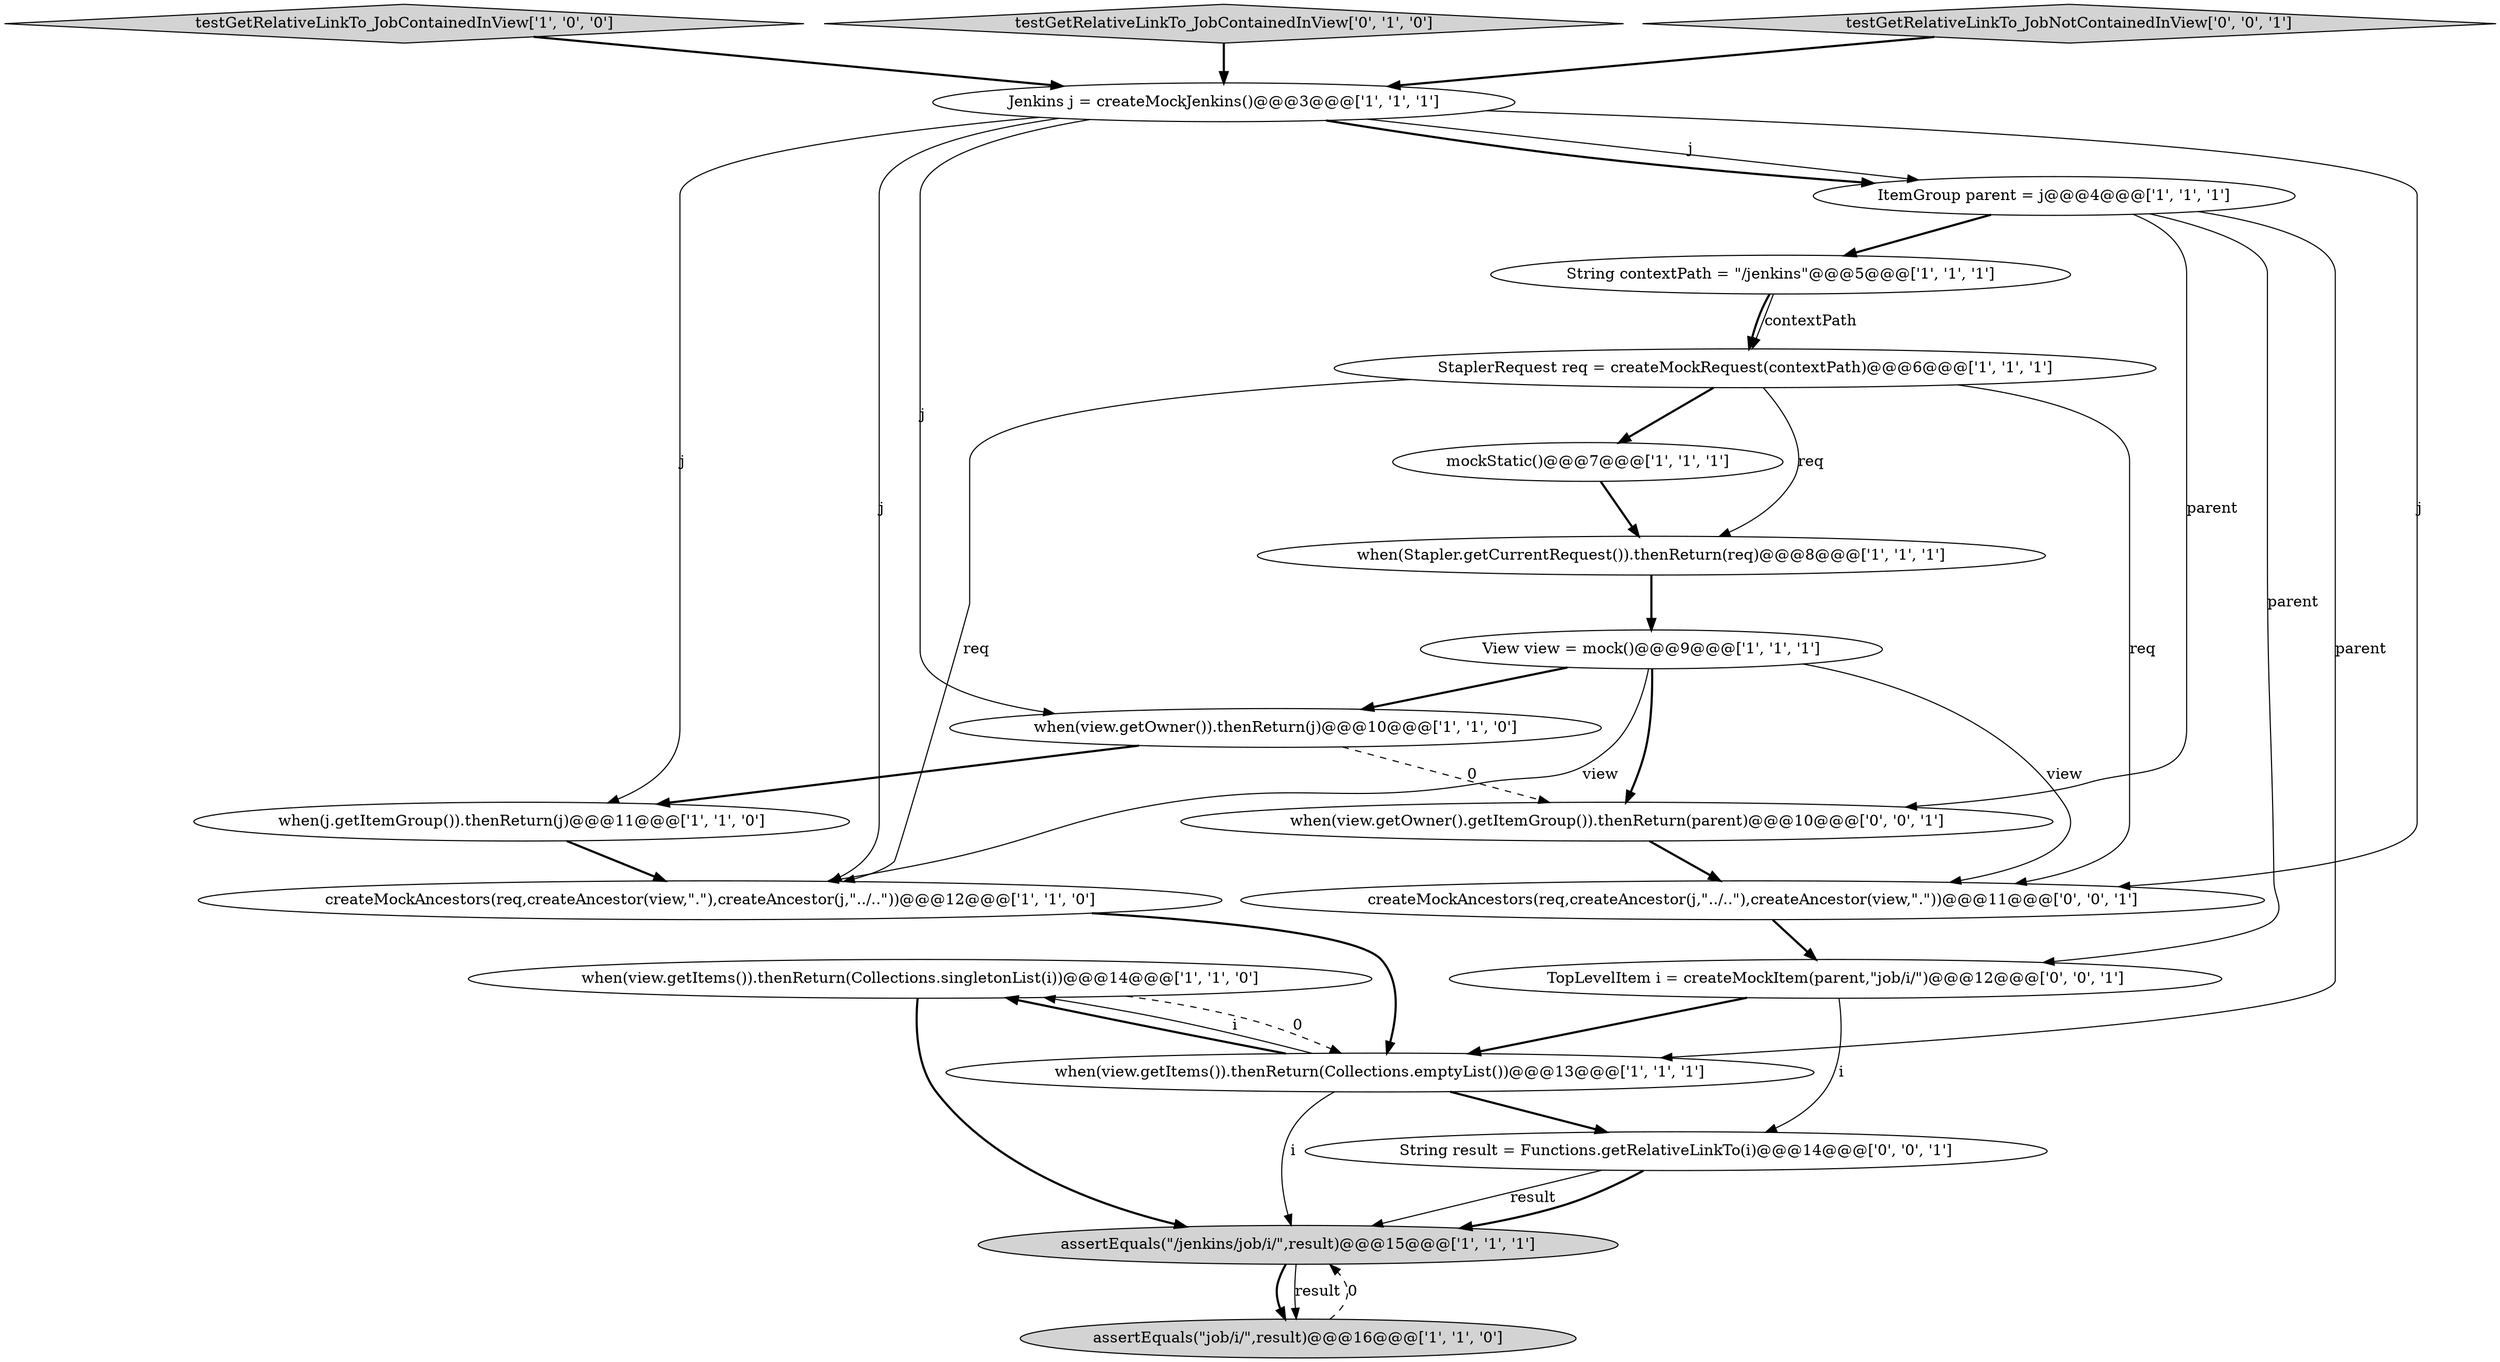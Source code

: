 digraph {
18 [style = filled, label = "String result = Functions.getRelativeLinkTo(i)@@@14@@@['0', '0', '1']", fillcolor = white, shape = ellipse image = "AAA0AAABBB3BBB"];
10 [style = filled, label = "assertEquals(\"/jenkins/job/i/\",result)@@@15@@@['1', '1', '1']", fillcolor = lightgray, shape = ellipse image = "AAA0AAABBB1BBB"];
11 [style = filled, label = "when(j.getItemGroup()).thenReturn(j)@@@11@@@['1', '1', '0']", fillcolor = white, shape = ellipse image = "AAA0AAABBB1BBB"];
3 [style = filled, label = "View view = mock()@@@9@@@['1', '1', '1']", fillcolor = white, shape = ellipse image = "AAA0AAABBB1BBB"];
6 [style = filled, label = "String contextPath = \"/jenkins\"@@@5@@@['1', '1', '1']", fillcolor = white, shape = ellipse image = "AAA0AAABBB1BBB"];
5 [style = filled, label = "testGetRelativeLinkTo_JobContainedInView['1', '0', '0']", fillcolor = lightgray, shape = diamond image = "AAA0AAABBB1BBB"];
14 [style = filled, label = "when(view.getItems()).thenReturn(Collections.singletonList(i))@@@14@@@['1', '1', '0']", fillcolor = white, shape = ellipse image = "AAA0AAABBB1BBB"];
15 [style = filled, label = "testGetRelativeLinkTo_JobContainedInView['0', '1', '0']", fillcolor = lightgray, shape = diamond image = "AAA0AAABBB2BBB"];
2 [style = filled, label = "assertEquals(\"job/i/\",result)@@@16@@@['1', '1', '0']", fillcolor = lightgray, shape = ellipse image = "AAA0AAABBB1BBB"];
7 [style = filled, label = "StaplerRequest req = createMockRequest(contextPath)@@@6@@@['1', '1', '1']", fillcolor = white, shape = ellipse image = "AAA0AAABBB1BBB"];
12 [style = filled, label = "mockStatic()@@@7@@@['1', '1', '1']", fillcolor = white, shape = ellipse image = "AAA0AAABBB1BBB"];
13 [style = filled, label = "createMockAncestors(req,createAncestor(view,\".\"),createAncestor(j,\"../..\"))@@@12@@@['1', '1', '0']", fillcolor = white, shape = ellipse image = "AAA0AAABBB1BBB"];
9 [style = filled, label = "when(view.getOwner()).thenReturn(j)@@@10@@@['1', '1', '0']", fillcolor = white, shape = ellipse image = "AAA0AAABBB1BBB"];
20 [style = filled, label = "testGetRelativeLinkTo_JobNotContainedInView['0', '0', '1']", fillcolor = lightgray, shape = diamond image = "AAA0AAABBB3BBB"];
16 [style = filled, label = "when(view.getOwner().getItemGroup()).thenReturn(parent)@@@10@@@['0', '0', '1']", fillcolor = white, shape = ellipse image = "AAA0AAABBB3BBB"];
17 [style = filled, label = "TopLevelItem i = createMockItem(parent,\"job/i/\")@@@12@@@['0', '0', '1']", fillcolor = white, shape = ellipse image = "AAA0AAABBB3BBB"];
8 [style = filled, label = "when(view.getItems()).thenReturn(Collections.emptyList())@@@13@@@['1', '1', '1']", fillcolor = white, shape = ellipse image = "AAA0AAABBB1BBB"];
4 [style = filled, label = "Jenkins j = createMockJenkins()@@@3@@@['1', '1', '1']", fillcolor = white, shape = ellipse image = "AAA0AAABBB1BBB"];
19 [style = filled, label = "createMockAncestors(req,createAncestor(j,\"../..\"),createAncestor(view,\".\"))@@@11@@@['0', '0', '1']", fillcolor = white, shape = ellipse image = "AAA0AAABBB3BBB"];
1 [style = filled, label = "ItemGroup parent = j@@@4@@@['1', '1', '1']", fillcolor = white, shape = ellipse image = "AAA0AAABBB1BBB"];
0 [style = filled, label = "when(Stapler.getCurrentRequest()).thenReturn(req)@@@8@@@['1', '1', '1']", fillcolor = white, shape = ellipse image = "AAA0AAABBB1BBB"];
4->11 [style = solid, label="j"];
0->3 [style = bold, label=""];
17->8 [style = bold, label=""];
6->7 [style = solid, label="contextPath"];
9->16 [style = dashed, label="0"];
9->11 [style = bold, label=""];
7->0 [style = solid, label="req"];
7->12 [style = bold, label=""];
7->19 [style = solid, label="req"];
8->18 [style = bold, label=""];
4->13 [style = solid, label="j"];
8->14 [style = bold, label=""];
14->10 [style = bold, label=""];
4->19 [style = solid, label="j"];
19->17 [style = bold, label=""];
3->16 [style = bold, label=""];
16->19 [style = bold, label=""];
12->0 [style = bold, label=""];
17->18 [style = solid, label="i"];
1->17 [style = solid, label="parent"];
20->4 [style = bold, label=""];
2->10 [style = dashed, label="0"];
4->1 [style = solid, label="j"];
3->9 [style = bold, label=""];
4->9 [style = solid, label="j"];
1->6 [style = bold, label=""];
18->10 [style = solid, label="result"];
18->10 [style = bold, label=""];
8->14 [style = solid, label="i"];
8->10 [style = solid, label="i"];
11->13 [style = bold, label=""];
5->4 [style = bold, label=""];
15->4 [style = bold, label=""];
3->19 [style = solid, label="view"];
7->13 [style = solid, label="req"];
10->2 [style = bold, label=""];
4->1 [style = bold, label=""];
1->8 [style = solid, label="parent"];
3->13 [style = solid, label="view"];
1->16 [style = solid, label="parent"];
13->8 [style = bold, label=""];
6->7 [style = bold, label=""];
10->2 [style = solid, label="result"];
14->8 [style = dashed, label="0"];
}
